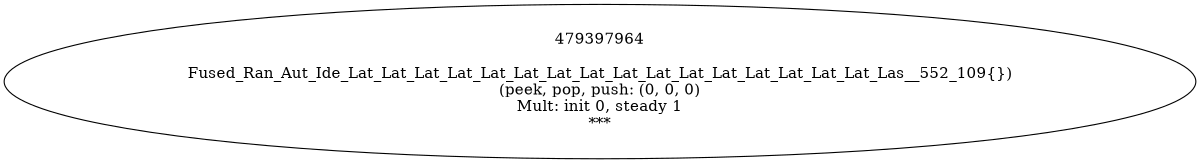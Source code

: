 digraph Flattend {
size = "8, 10.5";
479397964 [ label="479397964\n\nFused_Ran_Aut_Ide_Lat_Lat_Lat_Lat_Lat_Lat_Lat_Lat_Lat_Lat_Lat_Lat_Lat_Lat_Lat_Lat_Las__552_109{})\n(peek, pop, push: (0, 0, 0)\nMult: init 0, steady 1\n *** " ];
}
